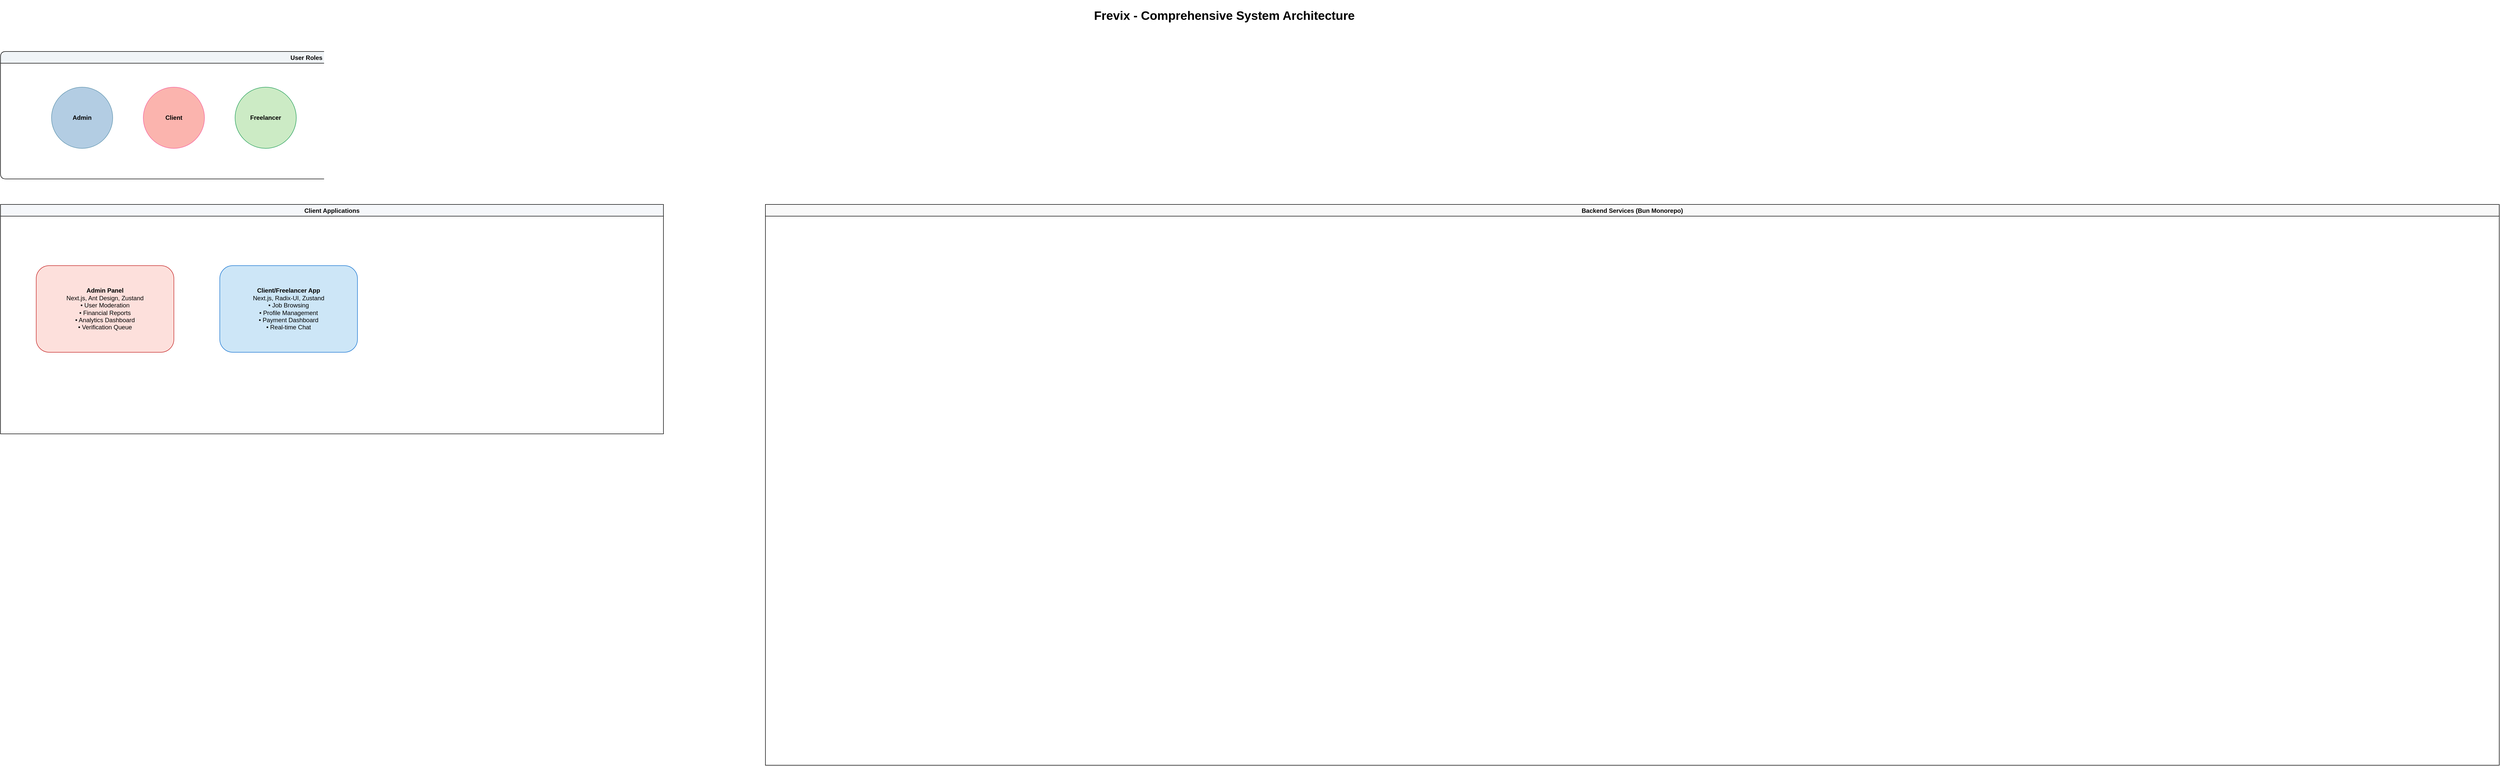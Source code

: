 <mxfile>
    <diagram id="restructured" name="Comprehensive Server Architecture">
        <mxGraphModel dx="786" dy="779" grid="1" gridSize="10" guides="1" tooltips="1" connect="1" arrows="1" fold="1" page="1" pageScale="1" pageWidth="6000" pageHeight="4500" math="0" shadow="0" adaptiveColors="auto">
            <root>
                <mxCell id="0"/>
                <mxCell id="1" parent="0"/>
                <mxCell id="title" value="&lt;h1&gt;Frevix - Comprehensive System Architecture&lt;/h1&gt;" style="text;html=1;strokeColor=none;fillColor=none;align=center;verticalAlign=middle;whiteSpace=wrap;rounded=0;" parent="1" vertex="1">
                    <mxGeometry x="2300" y="50" width="700" height="60" as="geometry"/>
                </mxCell>
                <mxCell id="user-roles" value="User Roles" style="swimlane;startSize=23;fillColor=#f0f4f7;rounded=1;" parent="1" vertex="1">
                    <mxGeometry x="250" y="150" width="1200" height="250" as="geometry"/>
                </mxCell>
                <mxCell id="admin-user" value="&lt;b&gt;Admin&lt;/b&gt;" style="ellipse;whiteSpace=wrap;html=1;fillColor=#b3cde3;strokeColor=#6497b1;" parent="user-roles" vertex="1">
                    <mxGeometry x="100" y="70" width="120" height="120" as="geometry"/>
                </mxCell>
                <mxCell id="client-user" value="&lt;b&gt;Client&lt;/b&gt;" style="ellipse;whiteSpace=wrap;html=1;fillColor=#fbb4ae;strokeColor=#f768a1;" parent="user-roles" vertex="1">
                    <mxGeometry x="280" y="70" width="120" height="120" as="geometry"/>
                </mxCell>
                <mxCell id="freelancer-user" value="&lt;b&gt;Freelancer&lt;/b&gt;" style="ellipse;whiteSpace=wrap;html=1;fillColor=#ccebc5;strokeColor=#2ca25f;" parent="user-roles" vertex="1">
                    <mxGeometry x="460" y="70" width="120" height="120" as="geometry"/>
                </mxCell>
                <mxCell id="client-apps" value="Client Applications" style="swimlane;startSize=23;fillColor=#f5f7fa;" parent="1" vertex="1">
                    <mxGeometry x="250" y="450" width="1300" height="450" as="geometry"/>
                </mxCell>
                <mxCell id="admin-app" value="&lt;b&gt;Admin Panel&lt;/b&gt;&lt;br&gt;Next.js, Ant Design, Zustand&lt;br&gt;&lt;font style=&#39;font-size: 12px&#39;&gt;• User Moderation&lt;br&gt;• Financial Reports&lt;br&gt;• Analytics Dashboard&lt;br&gt;• Verification Queue&lt;/font&gt;" style="rounded=1;whiteSpace=wrap;html=1;fillColor=#fde0dc;strokeColor=#c62828;" parent="client-apps" vertex="1">
                    <mxGeometry x="70" y="120" width="270" height="170" as="geometry"/>
                </mxCell>
                <mxCell id="client-app" value="&lt;b&gt;Client/Freelancer App&lt;/b&gt;&lt;br&gt;Next.js, Radix-UI, Zustand&lt;br&gt;&lt;font style=&#39;font-size: 12px&#39;&gt;• Job Browsing&lt;br&gt;• Profile Management&lt;br&gt;• Payment Dashboard&lt;br&gt;• Real-time Chat&lt;/font&gt;" style="rounded=1;whiteSpace=wrap;html=1;fillColor=#cde6f7;strokeColor=#1976d2;" parent="client-apps" vertex="1">
                    <mxGeometry x="430" y="120" width="270" height="170" as="geometry"/>
                </mxCell>
                <mxCell id="backend-services" value="Backend Services (Bun Monorepo)" style="swimlane;startSize=23;fillColor=#f9f9f9;" parent="1" vertex="1">
                    <mxGeometry x="1750" y="450" width="3400" height="1100" as="geometry"/>
                </mxCell>
            </root>
        </mxGraphModel>
    </diagram>
</mxfile>